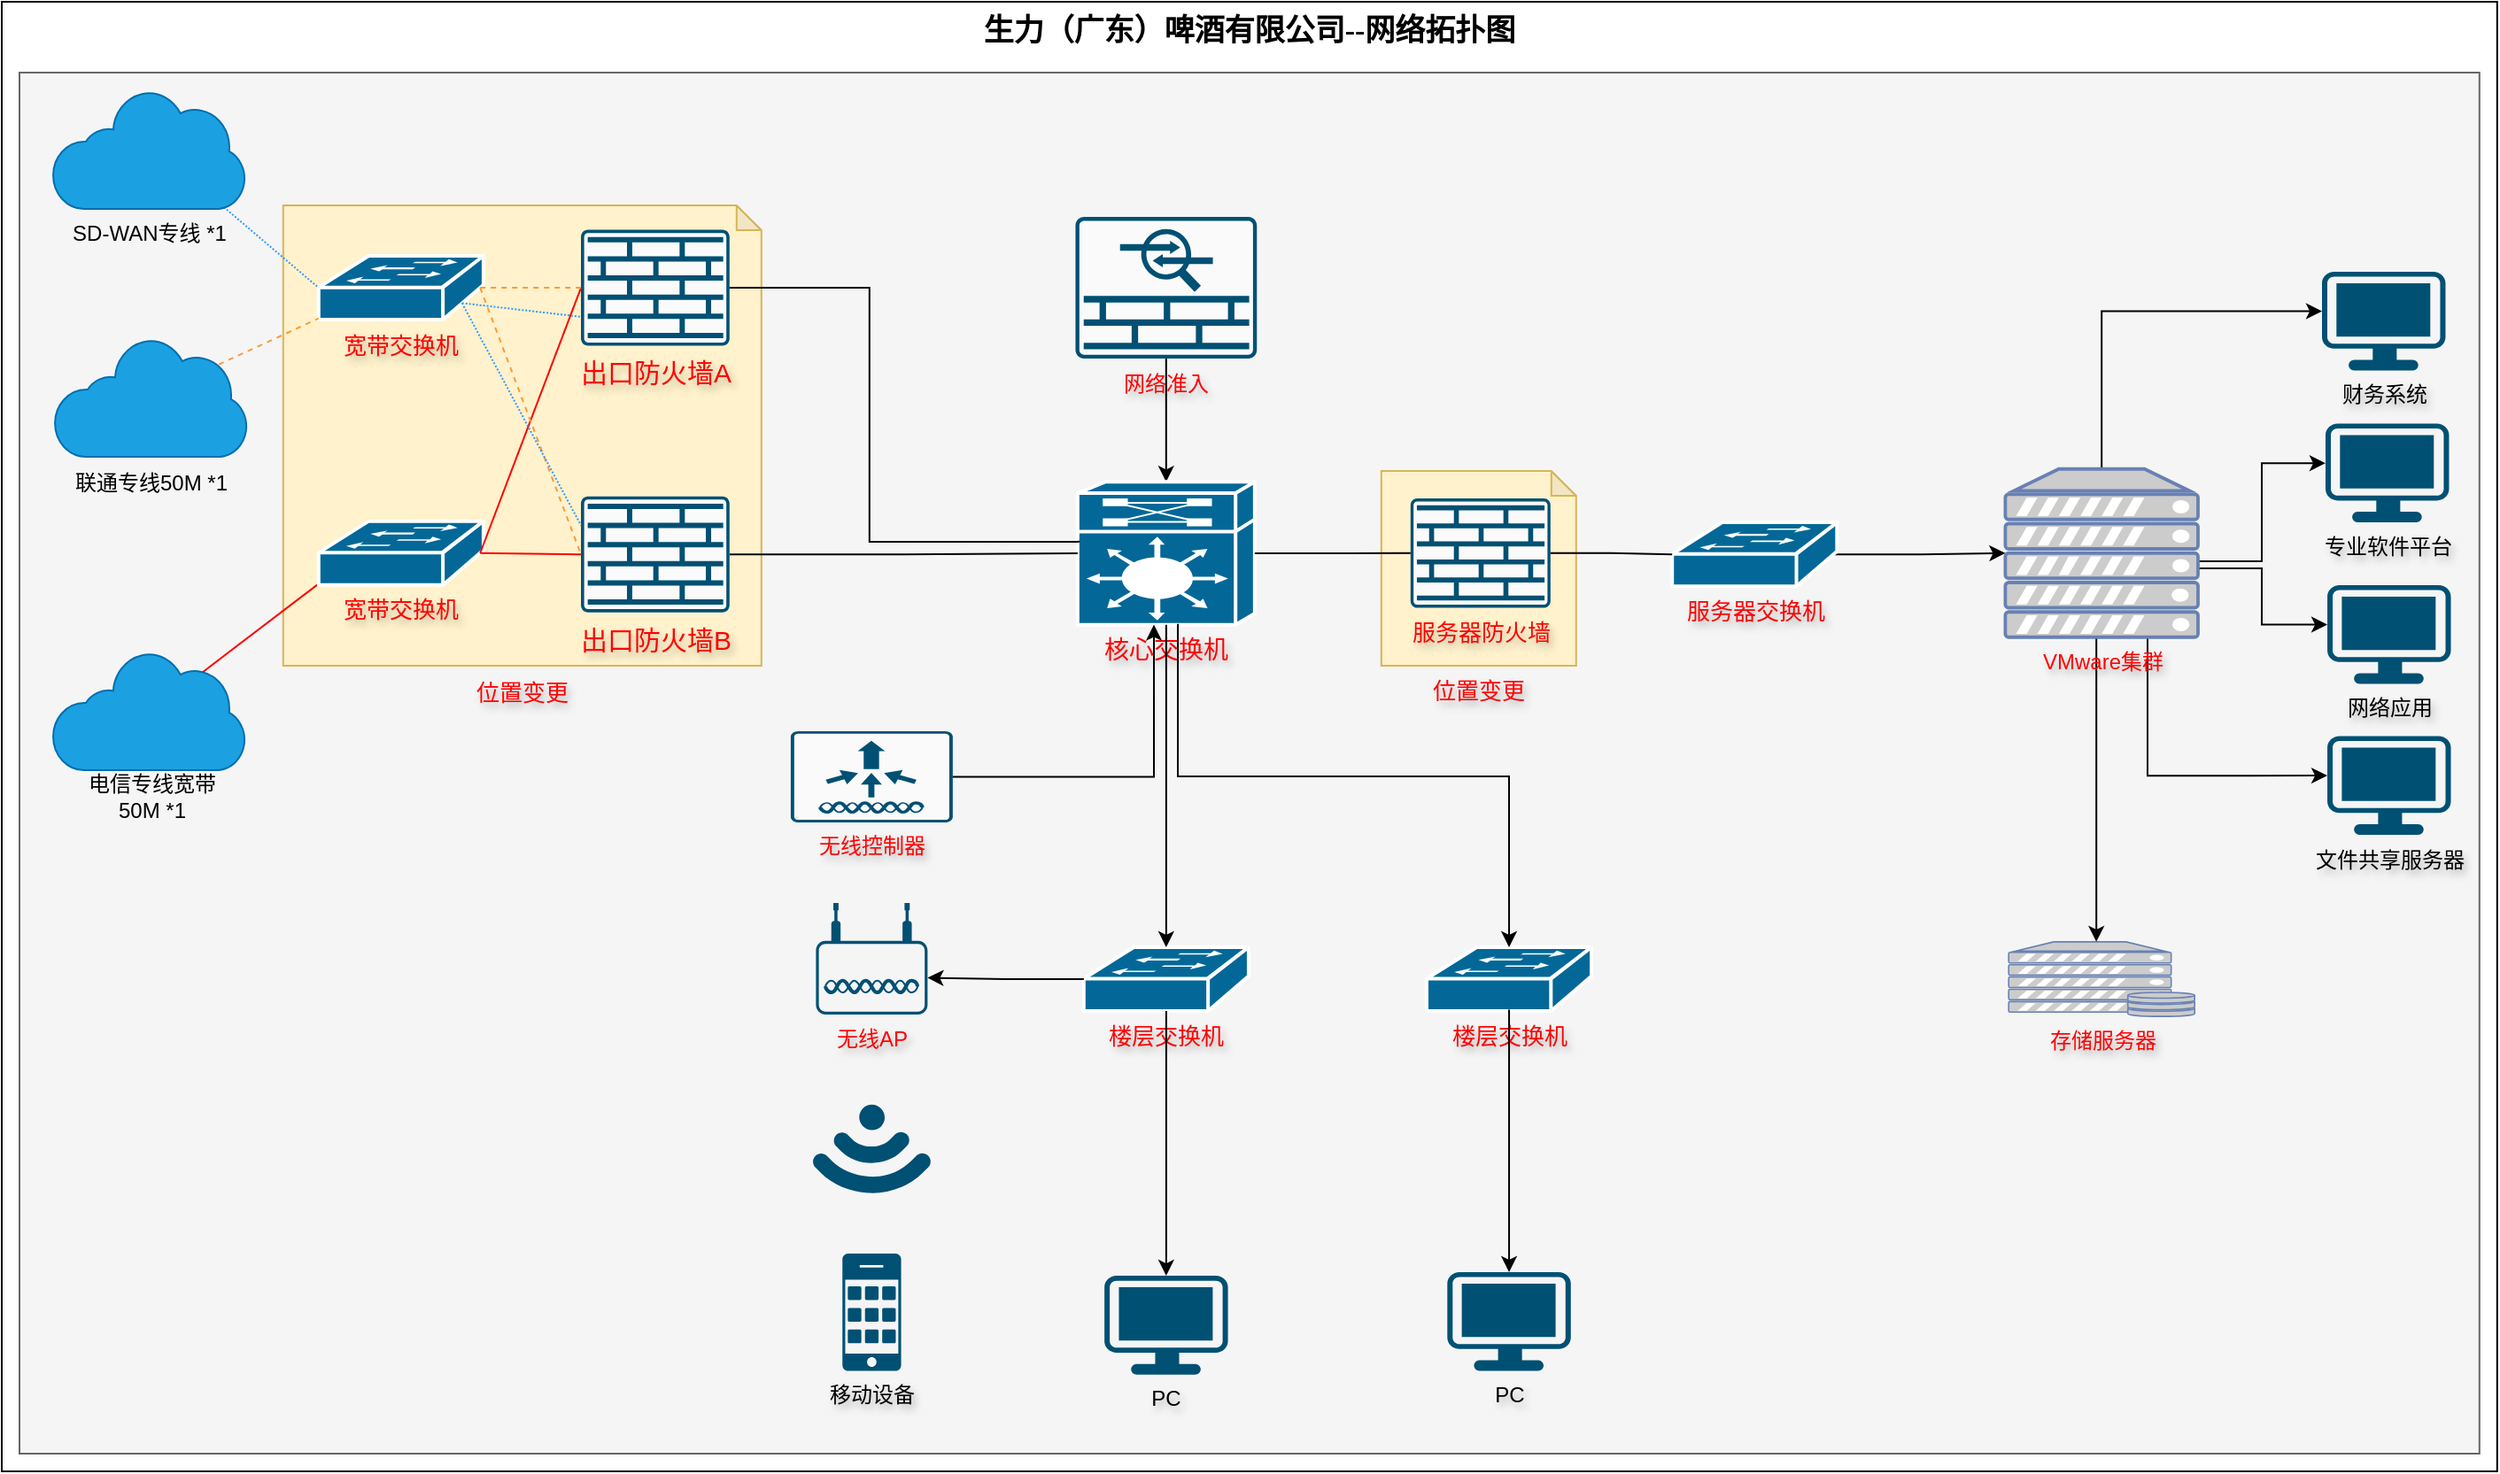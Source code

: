 <mxfile version="27.2.0">
  <diagram name="第 1 页" id="caSSPNuGtUMWCYe1wrcc">
    <mxGraphModel dx="3203" dy="1460" grid="1" gridSize="10" guides="1" tooltips="1" connect="1" arrows="1" fold="1" page="1" pageScale="1" pageWidth="827" pageHeight="1169" math="0" shadow="0">
      <root>
        <mxCell id="0" />
        <mxCell id="1" parent="0" />
        <mxCell id="lqIfvsUhiG68GUQfDP23-1" value="&lt;span style=&quot;font-size: 17px;&quot;&gt;生力（广东）啤酒有限公司&lt;/span&gt;&lt;span style=&quot;font-size: 17px;&quot;&gt;--网络拓扑图&lt;/span&gt;" style="whiteSpace=wrap;html=1;rounded=0;shadow=0;comic=0;strokeWidth=1;fontFamily=Verdana;fontSize=14;verticalAlign=top;fontStyle=1;strokeColor=#000000;" vertex="1" parent="1">
          <mxGeometry x="90" y="160" width="1408.9" height="830" as="geometry" />
        </mxCell>
        <mxCell id="lqIfvsUhiG68GUQfDP23-2" value="" style="whiteSpace=wrap;html=1;fillColor=#f5f5f5;strokeColor=#666666;fontColor=#333333;" vertex="1" parent="1">
          <mxGeometry x="100" y="200" width="1388.9" height="780" as="geometry" />
        </mxCell>
        <mxCell id="lqIfvsUhiG68GUQfDP23-3" value="联通专线50M *1" style="text;strokeColor=none;align=center;fillColor=none;html=1;verticalAlign=middle;whiteSpace=wrap;rounded=0;" vertex="1" parent="1">
          <mxGeometry x="126.77" y="417" width="95.49" height="30" as="geometry" />
        </mxCell>
        <mxCell id="lqIfvsUhiG68GUQfDP23-4" value="电信专线宽带50M *1" style="text;strokeColor=none;align=center;fillColor=none;html=1;verticalAlign=middle;whiteSpace=wrap;rounded=0;" vertex="1" parent="1">
          <mxGeometry x="134.51" y="594" width="80" height="30" as="geometry" />
        </mxCell>
        <mxCell id="lqIfvsUhiG68GUQfDP23-5" style="edgeStyle=orthogonalEdgeStyle;rounded=0;orthogonalLoop=1;jettySize=auto;html=1;" edge="1" parent="1" source="lqIfvsUhiG68GUQfDP23-6" target="lqIfvsUhiG68GUQfDP23-7">
          <mxGeometry relative="1" as="geometry" />
        </mxCell>
        <mxCell id="lqIfvsUhiG68GUQfDP23-6" value="网络准入" style="sketch=0;points=[[0.015,0.015,0],[0.985,0.015,0],[0.985,0.985,0],[0.015,0.985,0],[0.25,0,0],[0.5,0,0],[0.75,0,0],[1,0.25,0],[1,0.5,0],[1,0.75,0],[0.75,1,0],[0.5,1,0],[0.25,1,0],[0,0.75,0],[0,0.5,0],[0,0.25,0]];verticalLabelPosition=bottom;html=1;verticalAlign=top;aspect=fixed;align=center;pointerEvents=1;shape=mxgraph.cisco19.rect;prIcon=asa_5500;fillColor=#FAFAFA;strokeColor=#005073;fontColor=#FF0000;textShadow=1;" vertex="1" parent="1">
          <mxGeometry x="696.23" y="281.53" width="102.4" height="80" as="geometry" />
        </mxCell>
        <mxCell id="lqIfvsUhiG68GUQfDP23-7" value="核心交换机" style="shape=mxgraph.cisco.misc.route_switch_processor;html=1;dashed=0;fillColor=#036897;strokeColor=#ffffff;strokeWidth=2;verticalLabelPosition=bottom;verticalAlign=top;rounded=0;shadow=0;comic=0;fontFamily=Verdana;fontSize=14;fontColor=#FF0000;textShadow=1;" vertex="1" parent="1">
          <mxGeometry x="697.43" y="431.13" width="100" height="80.75" as="geometry" />
        </mxCell>
        <mxCell id="lqIfvsUhiG68GUQfDP23-8" value="楼层交换机" style="shape=mxgraph.cisco.switches.workgroup_switch;sketch=0;html=1;pointerEvents=1;dashed=0;fillColor=#036897;strokeColor=#ffffff;strokeWidth=2;verticalLabelPosition=bottom;verticalAlign=top;align=center;outlineConnect=0;fontSize=13;fontColor=#FF0000;textShadow=1;" vertex="1" parent="1">
          <mxGeometry x="700.9" y="693.97" width="93.07" height="36.06" as="geometry" />
        </mxCell>
        <mxCell id="lqIfvsUhiG68GUQfDP23-9" style="edgeStyle=orthogonalEdgeStyle;rounded=0;orthogonalLoop=1;jettySize=auto;html=1;entryX=0.5;entryY=0;entryDx=0;entryDy=0;entryPerimeter=0;" edge="1" parent="1" source="lqIfvsUhiG68GUQfDP23-7" target="lqIfvsUhiG68GUQfDP23-8">
          <mxGeometry relative="1" as="geometry" />
        </mxCell>
        <mxCell id="lqIfvsUhiG68GUQfDP23-10" value="无线AP" style="points=[[0.03,0.36,0],[0.18,0,0],[0.5,0.34,0],[0.82,0,0],[0.97,0.36,0],[1,0.67,0],[0.975,0.975,0],[0.5,1,0],[0.025,0.975,0],[0,0.67,0]];verticalLabelPosition=bottom;sketch=0;html=1;verticalAlign=top;aspect=fixed;align=center;pointerEvents=1;shape=mxgraph.cisco19.wireless_access_point;fillColor=#005073;strokeColor=none;labelBorderColor=none;textShadow=1;fontColor=#FF0000;" vertex="1" parent="1">
          <mxGeometry x="549.7" y="669" width="63" height="63" as="geometry" />
        </mxCell>
        <mxCell id="lqIfvsUhiG68GUQfDP23-11" style="edgeStyle=orthogonalEdgeStyle;rounded=0;orthogonalLoop=1;jettySize=auto;html=1;entryX=1;entryY=0.67;entryDx=0;entryDy=0;entryPerimeter=0;" edge="1" parent="1" source="lqIfvsUhiG68GUQfDP23-8" target="lqIfvsUhiG68GUQfDP23-10">
          <mxGeometry relative="1" as="geometry" />
        </mxCell>
        <mxCell id="lqIfvsUhiG68GUQfDP23-12" value="PC" style="points=[[0.03,0.03,0],[0.5,0,0],[0.97,0.03,0],[1,0.4,0],[0.97,0.745,0],[0.5,1,0],[0.03,0.745,0],[0,0.4,0]];verticalLabelPosition=bottom;sketch=0;html=1;verticalAlign=top;aspect=fixed;align=center;pointerEvents=1;shape=mxgraph.cisco19.workstation;fillColor=#005073;strokeColor=none;textShadow=1;" vertex="1" parent="1">
          <mxGeometry x="712.57" y="879.54" width="69.73" height="55.79" as="geometry" />
        </mxCell>
        <mxCell id="lqIfvsUhiG68GUQfDP23-13" style="edgeStyle=orthogonalEdgeStyle;rounded=0;orthogonalLoop=1;jettySize=auto;html=1;entryX=0.5;entryY=0;entryDx=0;entryDy=0;entryPerimeter=0;" edge="1" parent="1" source="lqIfvsUhiG68GUQfDP23-8" target="lqIfvsUhiG68GUQfDP23-12">
          <mxGeometry relative="1" as="geometry" />
        </mxCell>
        <mxCell id="lqIfvsUhiG68GUQfDP23-14" value="" style="points=[[0.005,0.09,0],[0.08,0,0],[0.76,0.25,0],[1,0.92,0],[0.91,0.995,0],[0.57,0.995,0],[0.045,0.955,0],[0.005,0.43,0]];verticalLabelPosition=bottom;sketch=0;html=1;verticalAlign=top;aspect=fixed;align=center;pointerEvents=1;shape=mxgraph.cisco19.3g_4g_indicator;fillColor=#005073;strokeColor=none;rotation=-225;" vertex="1" parent="1">
          <mxGeometry x="556.2" y="789.89" width="50" height="50" as="geometry" />
        </mxCell>
        <mxCell id="lqIfvsUhiG68GUQfDP23-15" value="移动设备" style="sketch=0;points=[[0.015,0.015,0],[0.985,0.015,0],[0.985,0.985,0],[0.015,0.985,0],[0.25,0,0],[0.5,0,0],[0.75,0,0],[1,0.25,0],[1,0.5,0],[1,0.75,0],[0.75,1,0],[0.5,1,0],[0.25,1,0],[0,0.75,0],[0,0.5,0],[0,0.25,0]];verticalLabelPosition=bottom;html=1;verticalAlign=top;aspect=fixed;align=center;pointerEvents=1;shape=mxgraph.cisco19.cell_phone;fillColor=#005073;strokeColor=none;fontColor=default;textShadow=1;" vertex="1" parent="1">
          <mxGeometry x="564.64" y="867" width="33.13" height="66.26" as="geometry" />
        </mxCell>
        <mxCell id="lqIfvsUhiG68GUQfDP23-16" value="楼层交换机" style="shape=mxgraph.cisco.switches.workgroup_switch;sketch=0;html=1;pointerEvents=1;dashed=0;fillColor=#036897;strokeColor=#ffffff;strokeWidth=2;verticalLabelPosition=bottom;verticalAlign=top;align=center;outlineConnect=0;fontSize=13;fontColor=#FF0000;textShadow=1;" vertex="1" parent="1">
          <mxGeometry x="894.49" y="693.97" width="93.07" height="36.06" as="geometry" />
        </mxCell>
        <mxCell id="lqIfvsUhiG68GUQfDP23-17" value="无线控制器" style="sketch=0;points=[[0.015,0.015,0],[0.985,0.015,0],[0.985,0.985,0],[0.015,0.985,0],[0.25,0,0],[0.5,0,0],[0.75,0,0],[1,0.25,0],[1,0.5,0],[1,0.75,0],[0.75,1,0],[0.5,1,0],[0.25,1,0],[0,0.75,0],[0,0.5,0],[0,0.25,0]];verticalLabelPosition=bottom;html=1;verticalAlign=top;align=center;pointerEvents=1;shape=mxgraph.cisco19.rect;prIcon=wireless_lan_controller;fillColor=#FAFAFA;strokeColor=#005073;textShadow=1;fontColor=#FF0000;" vertex="1" parent="1">
          <mxGeometry x="535.46" y="572" width="91.47" height="51.47" as="geometry" />
        </mxCell>
        <mxCell id="lqIfvsUhiG68GUQfDP23-18" style="edgeStyle=orthogonalEdgeStyle;rounded=0;orthogonalLoop=1;jettySize=auto;html=1;entryX=0.431;entryY=0.999;entryDx=0;entryDy=0;entryPerimeter=0;" edge="1" parent="1" source="lqIfvsUhiG68GUQfDP23-17" target="lqIfvsUhiG68GUQfDP23-7">
          <mxGeometry relative="1" as="geometry" />
        </mxCell>
        <mxCell id="lqIfvsUhiG68GUQfDP23-19" value="PC" style="points=[[0.03,0.03,0],[0.5,0,0],[0.97,0.03,0],[1,0.4,0],[0.97,0.745,0],[0.5,1,0],[0.03,0.745,0],[0,0.4,0]];verticalLabelPosition=bottom;sketch=0;html=1;verticalAlign=top;aspect=fixed;align=center;pointerEvents=1;shape=mxgraph.cisco19.workstation;fillColor=#005073;strokeColor=none;textShadow=1;" vertex="1" parent="1">
          <mxGeometry x="906.16" y="877.47" width="69.73" height="55.79" as="geometry" />
        </mxCell>
        <mxCell id="lqIfvsUhiG68GUQfDP23-20" style="edgeStyle=orthogonalEdgeStyle;rounded=0;orthogonalLoop=1;jettySize=auto;html=1;exitX=0.5;exitY=0.98;exitDx=0;exitDy=0;exitPerimeter=0;entryX=0.5;entryY=0;entryDx=0;entryDy=0;entryPerimeter=0;" edge="1" parent="1" source="lqIfvsUhiG68GUQfDP23-16" target="lqIfvsUhiG68GUQfDP23-19">
          <mxGeometry relative="1" as="geometry" />
        </mxCell>
        <mxCell id="lqIfvsUhiG68GUQfDP23-21" style="edgeStyle=orthogonalEdgeStyle;rounded=0;orthogonalLoop=1;jettySize=auto;html=1;exitX=0.98;exitY=0.5;exitDx=0;exitDy=0;exitPerimeter=0;entryX=0;entryY=0.5;entryDx=0;entryDy=0;entryPerimeter=0;" edge="1" parent="1" source="lqIfvsUhiG68GUQfDP23-34" target="lqIfvsUhiG68GUQfDP23-33">
          <mxGeometry relative="1" as="geometry" />
        </mxCell>
        <mxCell id="lqIfvsUhiG68GUQfDP23-22" value="财务系统" style="points=[[0.03,0.03,0],[0.5,0,0],[0.97,0.03,0],[1,0.4,0],[0.97,0.745,0],[0.5,1,0],[0.03,0.745,0],[0,0.4,0]];verticalLabelPosition=bottom;sketch=0;html=1;verticalAlign=top;aspect=fixed;align=center;pointerEvents=1;shape=mxgraph.cisco19.workstation;fillColor=#005073;strokeColor=none;textShadow=1;" vertex="1" parent="1">
          <mxGeometry x="1400.0" y="312.48" width="69.73" height="55.79" as="geometry" />
        </mxCell>
        <mxCell id="lqIfvsUhiG68GUQfDP23-23" value="专业软件平台" style="points=[[0.03,0.03,0],[0.5,0,0],[0.97,0.03,0],[1,0.4,0],[0.97,0.745,0],[0.5,1,0],[0.03,0.745,0],[0,0.4,0]];verticalLabelPosition=bottom;sketch=0;html=1;verticalAlign=top;aspect=fixed;align=center;pointerEvents=1;shape=mxgraph.cisco19.workstation;fillColor=#005073;strokeColor=none;textShadow=1;" vertex="1" parent="1">
          <mxGeometry x="1402.0" y="398.27" width="69.73" height="55.79" as="geometry" />
        </mxCell>
        <mxCell id="lqIfvsUhiG68GUQfDP23-24" value="网络应用" style="points=[[0.03,0.03,0],[0.5,0,0],[0.97,0.03,0],[1,0.4,0],[0.97,0.745,0],[0.5,1,0],[0.03,0.745,0],[0,0.4,0]];verticalLabelPosition=bottom;sketch=0;html=1;verticalAlign=top;aspect=fixed;align=center;pointerEvents=1;shape=mxgraph.cisco19.workstation;fillColor=#005073;strokeColor=none;textShadow=1;" vertex="1" parent="1">
          <mxGeometry x="1403.03" y="489.48" width="69.73" height="55.79" as="geometry" />
        </mxCell>
        <mxCell id="lqIfvsUhiG68GUQfDP23-25" value="文件共享服务器" style="points=[[0.03,0.03,0],[0.5,0,0],[0.97,0.03,0],[1,0.4,0],[0.97,0.745,0],[0.5,1,0],[0.03,0.745,0],[0,0.4,0]];verticalLabelPosition=bottom;sketch=0;html=1;verticalAlign=top;aspect=fixed;align=center;pointerEvents=1;shape=mxgraph.cisco19.workstation;fillColor=#005073;strokeColor=none;textShadow=1;" vertex="1" parent="1">
          <mxGeometry x="1403.03" y="574.74" width="69.73" height="55.79" as="geometry" />
        </mxCell>
        <mxCell id="lqIfvsUhiG68GUQfDP23-26" value="存储服务器" style="fontColor=#FF0000;verticalAlign=top;verticalLabelPosition=bottom;labelPosition=center;align=center;html=1;outlineConnect=0;fillColor=#CCCCCC;strokeColor=#6881B3;gradientColor=none;gradientDirection=north;strokeWidth=2;shape=mxgraph.networks.server_storage;textShadow=1;" vertex="1" parent="1">
          <mxGeometry x="1223.1" y="690.93" width="105" height="42.14" as="geometry" />
        </mxCell>
        <mxCell id="lqIfvsUhiG68GUQfDP23-27" style="edgeStyle=orthogonalEdgeStyle;rounded=0;orthogonalLoop=1;jettySize=auto;html=1;exitX=0.5;exitY=1;exitDx=0;exitDy=0;exitPerimeter=0;entryX=0.5;entryY=0;entryDx=0;entryDy=0;entryPerimeter=0;" edge="1" parent="1">
          <mxGeometry relative="1" as="geometry">
            <mxPoint x="1272.6" y="518.87" as="sourcePoint" />
            <mxPoint x="1272.6" y="690.93" as="targetPoint" />
          </mxGeometry>
        </mxCell>
        <mxCell id="lqIfvsUhiG68GUQfDP23-28" style="edgeStyle=orthogonalEdgeStyle;rounded=0;orthogonalLoop=1;jettySize=auto;html=1;entryX=0;entryY=0.4;entryDx=0;entryDy=0;entryPerimeter=0;" edge="1" parent="1" source="lqIfvsUhiG68GUQfDP23-33" target="lqIfvsUhiG68GUQfDP23-22">
          <mxGeometry relative="1" as="geometry">
            <Array as="points">
              <mxPoint x="1276" y="335" />
            </Array>
          </mxGeometry>
        </mxCell>
        <mxCell id="lqIfvsUhiG68GUQfDP23-29" style="edgeStyle=orthogonalEdgeStyle;rounded=0;orthogonalLoop=1;jettySize=auto;html=1;entryX=0;entryY=0.4;entryDx=0;entryDy=0;entryPerimeter=0;" edge="1" parent="1" source="lqIfvsUhiG68GUQfDP23-33" target="lqIfvsUhiG68GUQfDP23-23">
          <mxGeometry relative="1" as="geometry">
            <Array as="points">
              <mxPoint x="1366" y="476" />
              <mxPoint x="1366" y="421.0" />
            </Array>
          </mxGeometry>
        </mxCell>
        <mxCell id="lqIfvsUhiG68GUQfDP23-30" style="edgeStyle=orthogonalEdgeStyle;rounded=0;orthogonalLoop=1;jettySize=auto;html=1;entryX=0;entryY=0.4;entryDx=0;entryDy=0;entryPerimeter=0;" edge="1" parent="1" source="lqIfvsUhiG68GUQfDP23-33" target="lqIfvsUhiG68GUQfDP23-24">
          <mxGeometry relative="1" as="geometry">
            <Array as="points">
              <mxPoint x="1366" y="480" />
              <mxPoint x="1366" y="512" />
            </Array>
          </mxGeometry>
        </mxCell>
        <mxCell id="lqIfvsUhiG68GUQfDP23-31" value="" style="shape=note;whiteSpace=wrap;html=1;backgroundOutline=1;darkOpacity=0.05;size=14;fillColor=#fff2cc;strokeColor=#d6b656;" vertex="1" parent="1">
          <mxGeometry x="868.9" y="425" width="110" height="110" as="geometry" />
        </mxCell>
        <mxCell id="lqIfvsUhiG68GUQfDP23-32" style="edgeStyle=orthogonalEdgeStyle;rounded=0;orthogonalLoop=1;jettySize=auto;html=1;entryX=0;entryY=0.4;entryDx=0;entryDy=0;entryPerimeter=0;" edge="1" parent="1" source="lqIfvsUhiG68GUQfDP23-33" target="lqIfvsUhiG68GUQfDP23-25">
          <mxGeometry relative="1" as="geometry">
            <mxPoint x="1276" y="519" as="sourcePoint" />
            <mxPoint x="1403" y="597" as="targetPoint" />
            <Array as="points">
              <mxPoint x="1301.5" y="597" />
            </Array>
          </mxGeometry>
        </mxCell>
        <mxCell id="lqIfvsUhiG68GUQfDP23-33" value="VMware集群" style="fontColor=#FF0000;verticalAlign=top;verticalLabelPosition=bottom;labelPosition=center;align=center;html=1;outlineConnect=0;fillColor=#CCCCCC;strokeColor=#6881B3;gradientColor=none;gradientDirection=north;strokeWidth=2;shape=mxgraph.networks.server;textShadow=1;" vertex="1" parent="1">
          <mxGeometry x="1221.2" y="423.87" width="108.8" height="95" as="geometry" />
        </mxCell>
        <mxCell id="lqIfvsUhiG68GUQfDP23-34" value="服务器交换机" style="shape=mxgraph.cisco.switches.workgroup_switch;sketch=0;html=1;pointerEvents=1;dashed=0;fillColor=#036897;strokeColor=#ffffff;strokeWidth=2;verticalLabelPosition=bottom;verticalAlign=top;align=center;outlineConnect=0;fontSize=13;fontColor=#FF0000;textShadow=1;" vertex="1" parent="1">
          <mxGeometry x="1033.1" y="454.06" width="93.07" height="36.06" as="geometry" />
        </mxCell>
        <mxCell id="lqIfvsUhiG68GUQfDP23-35" value="" style="shape=note;whiteSpace=wrap;html=1;backgroundOutline=1;darkOpacity=0.05;size=14;fillColor=#fff2cc;strokeColor=#d6b656;" vertex="1" parent="1">
          <mxGeometry x="248.9" y="275" width="270" height="260" as="geometry" />
        </mxCell>
        <mxCell id="lqIfvsUhiG68GUQfDP23-36" style="edgeStyle=orthogonalEdgeStyle;rounded=0;orthogonalLoop=1;jettySize=auto;html=1;entryX=0.5;entryY=0;entryDx=0;entryDy=0;entryPerimeter=0;exitX=0.566;exitY=0.994;exitDx=0;exitDy=0;exitPerimeter=0;" edge="1" parent="1" source="lqIfvsUhiG68GUQfDP23-7" target="lqIfvsUhiG68GUQfDP23-16">
          <mxGeometry relative="1" as="geometry">
            <mxPoint x="758.9" y="511.53" as="sourcePoint" />
            <Array as="points">
              <mxPoint x="753.9" y="597.53" />
              <mxPoint x="940.9" y="597.53" />
            </Array>
          </mxGeometry>
        </mxCell>
        <mxCell id="lqIfvsUhiG68GUQfDP23-37" style="edgeStyle=orthogonalEdgeStyle;rounded=0;orthogonalLoop=1;jettySize=auto;html=1;exitX=1;exitY=0.5;exitDx=0;exitDy=0;exitPerimeter=0;entryX=0;entryY=0.5;entryDx=0;entryDy=0;entryPerimeter=0;endArrow=none;endFill=0;" edge="1" parent="1" source="lqIfvsUhiG68GUQfDP23-44" target="lqIfvsUhiG68GUQfDP23-7">
          <mxGeometry relative="1" as="geometry">
            <mxPoint x="504.08" y="470.995" as="sourcePoint" />
          </mxGeometry>
        </mxCell>
        <mxCell id="lqIfvsUhiG68GUQfDP23-38" value="服务器防火墙" style="sketch=0;points=[[0.015,0.015,0],[0.985,0.015,0],[0.985,0.985,0],[0.015,0.985,0],[0.25,0,0],[0.5,0,0],[0.75,0,0],[1,0.25,0],[1,0.5,0],[1,0.75,0],[0.75,1,0],[0.5,1,0],[0.25,1,0],[0,0.75,0],[0,0.5,0],[0,0.25,0]];verticalLabelPosition=bottom;html=1;verticalAlign=top;aspect=fixed;align=center;pointerEvents=1;shape=mxgraph.cisco19.rect;prIcon=firewall;fillColor=#FAFAFA;strokeColor=#005073;fontSize=13;fontColor=#FF0000;labelBackgroundColor=none;labelBorderColor=none;textShadow=1;" vertex="1" parent="1">
          <mxGeometry x="885.4" y="440.52" width="79" height="61.71" as="geometry" />
        </mxCell>
        <mxCell id="lqIfvsUhiG68GUQfDP23-39" style="edgeStyle=orthogonalEdgeStyle;rounded=0;orthogonalLoop=1;jettySize=auto;html=1;exitX=1;exitY=0.5;exitDx=0;exitDy=0;exitPerimeter=0;entryX=0;entryY=0.5;entryDx=0;entryDy=0;entryPerimeter=0;endArrow=none;endFill=0;" edge="1" parent="1" source="lqIfvsUhiG68GUQfDP23-7" target="lqIfvsUhiG68GUQfDP23-38">
          <mxGeometry relative="1" as="geometry" />
        </mxCell>
        <mxCell id="lqIfvsUhiG68GUQfDP23-40" style="edgeStyle=orthogonalEdgeStyle;rounded=0;orthogonalLoop=1;jettySize=auto;html=1;exitX=1;exitY=0.5;exitDx=0;exitDy=0;exitPerimeter=0;entryX=0;entryY=0.5;entryDx=0;entryDy=0;entryPerimeter=0;endArrow=none;endFill=0;" edge="1" parent="1" source="lqIfvsUhiG68GUQfDP23-38" target="lqIfvsUhiG68GUQfDP23-34">
          <mxGeometry relative="1" as="geometry" />
        </mxCell>
        <mxCell id="lqIfvsUhiG68GUQfDP23-41" value="出口防火墙A" style="sketch=0;points=[[0.015,0.015,0],[0.985,0.015,0],[0.985,0.985,0],[0.015,0.985,0],[0.25,0,0],[0.5,0,0],[0.75,0,0],[1,0.25,0],[1,0.5,0],[1,0.75,0],[0.75,1,0],[0.5,1,0],[0.25,1,0],[0,0.75,0],[0,0.5,0],[0,0.25,0]];verticalLabelPosition=bottom;html=1;verticalAlign=top;aspect=fixed;align=center;pointerEvents=1;shape=mxgraph.cisco19.rect;prIcon=firewall;fillColor=#FAFAFA;strokeColor=#005073;fontSize=15;fontColor=#FF0000;labelBackgroundColor=none;labelBorderColor=none;textShadow=1;" vertex="1" parent="1">
          <mxGeometry x="417.02" y="288.77" width="83.87" height="65.52" as="geometry" />
        </mxCell>
        <mxCell id="lqIfvsUhiG68GUQfDP23-42" style="edgeStyle=orthogonalEdgeStyle;rounded=0;orthogonalLoop=1;jettySize=auto;html=1;exitX=1;exitY=0.5;exitDx=0;exitDy=0;exitPerimeter=0;entryX=0.011;entryY=0.418;entryDx=0;entryDy=0;entryPerimeter=0;endArrow=none;endFill=0;" edge="1" parent="1" source="lqIfvsUhiG68GUQfDP23-41" target="lqIfvsUhiG68GUQfDP23-7">
          <mxGeometry relative="1" as="geometry">
            <Array as="points">
              <mxPoint x="579.9" y="321" />
              <mxPoint x="579.9" y="465" />
              <mxPoint x="696.9" y="465" />
            </Array>
          </mxGeometry>
        </mxCell>
        <mxCell id="lqIfvsUhiG68GUQfDP23-43" value="宽带交换机" style="shape=mxgraph.cisco.switches.workgroup_switch;sketch=0;html=1;pointerEvents=1;dashed=0;fillColor=#036897;strokeColor=#ffffff;strokeWidth=2;verticalLabelPosition=bottom;verticalAlign=top;align=center;outlineConnect=0;fontSize=13;fontColor=#FF0000;textShadow=1;" vertex="1" parent="1">
          <mxGeometry x="268.9" y="303.5" width="93.07" height="36.06" as="geometry" />
        </mxCell>
        <mxCell id="lqIfvsUhiG68GUQfDP23-44" value="出口防火墙B" style="sketch=0;points=[[0.015,0.015,0],[0.985,0.015,0],[0.985,0.985,0],[0.015,0.985,0],[0.25,0,0],[0.5,0,0],[0.75,0,0],[1,0.25,0],[1,0.5,0],[1,0.75,0],[0.75,1,0],[0.5,1,0],[0.25,1,0],[0,0.75,0],[0,0.5,0],[0,0.25,0]];verticalLabelPosition=bottom;html=1;verticalAlign=top;aspect=fixed;align=center;pointerEvents=1;shape=mxgraph.cisco19.rect;prIcon=firewall;fillColor=#FAFAFA;strokeColor=#005073;fontSize=15;fontColor=#FF0000;labelBackgroundColor=none;labelBorderColor=none;textShadow=1;" vertex="1" parent="1">
          <mxGeometry x="417.02" y="439.33" width="83.87" height="65.52" as="geometry" />
        </mxCell>
        <mxCell id="lqIfvsUhiG68GUQfDP23-45" value="" style="endArrow=none;html=1;rounded=0;entryX=0;entryY=0.98;entryDx=0;entryDy=0;entryPerimeter=0;exitX=0.458;exitY=0.567;exitDx=0;exitDy=0;exitPerimeter=0;strokeColor=#FF0000;" edge="1" parent="1" source="lqIfvsUhiG68GUQfDP23-46" target="lqIfvsUhiG68GUQfDP23-47">
          <mxGeometry width="50" height="50" relative="1" as="geometry">
            <mxPoint x="568.9" y="485" as="sourcePoint" />
            <mxPoint x="618.9" y="435" as="targetPoint" />
          </mxGeometry>
        </mxCell>
        <mxCell id="lqIfvsUhiG68GUQfDP23-46" value="" style="sketch=0;pointerEvents=1;shadow=0;dashed=0;html=1;strokeColor=#006EAF;fillColor=#1ba1e2;labelPosition=center;verticalLabelPosition=bottom;outlineConnect=0;verticalAlign=top;align=center;shape=mxgraph.office.clouds.private_cloud;fontColor=#ffffff;" vertex="1" parent="1">
          <mxGeometry x="118.97" y="527" width="109.03" height="67" as="geometry" />
        </mxCell>
        <mxCell id="lqIfvsUhiG68GUQfDP23-47" value="宽带交换机" style="shape=mxgraph.cisco.switches.workgroup_switch;sketch=0;html=1;pointerEvents=1;dashed=0;fillColor=#036897;strokeColor=#ffffff;strokeWidth=2;verticalLabelPosition=bottom;verticalAlign=top;align=center;outlineConnect=0;fontSize=13;fontColor=#FF0000;textShadow=1;" vertex="1" parent="1">
          <mxGeometry x="268.9" y="453.34" width="93.07" height="36.06" as="geometry" />
        </mxCell>
        <mxCell id="lqIfvsUhiG68GUQfDP23-48" value="" style="endArrow=none;html=1;rounded=0;entryX=0;entryY=0.5;entryDx=0;entryDy=0;entryPerimeter=0;exitX=0.98;exitY=0.5;exitDx=0;exitDy=0;exitPerimeter=0;strokeColor=#FF0000;" edge="1" parent="1" source="lqIfvsUhiG68GUQfDP23-47" target="lqIfvsUhiG68GUQfDP23-41">
          <mxGeometry width="50" height="50" relative="1" as="geometry">
            <mxPoint x="178.9" y="575" as="sourcePoint" />
            <mxPoint x="278.9" y="499" as="targetPoint" />
          </mxGeometry>
        </mxCell>
        <mxCell id="lqIfvsUhiG68GUQfDP23-49" value="" style="endArrow=none;html=1;rounded=0;entryX=0;entryY=0.5;entryDx=0;entryDy=0;entryPerimeter=0;exitX=0.98;exitY=0.5;exitDx=0;exitDy=0;exitPerimeter=0;strokeColor=#FF0000;" edge="1" parent="1" source="lqIfvsUhiG68GUQfDP23-47" target="lqIfvsUhiG68GUQfDP23-44">
          <mxGeometry width="50" height="50" relative="1" as="geometry">
            <mxPoint x="371.9" y="463" as="sourcePoint" />
            <mxPoint x="427.9" y="363" as="targetPoint" />
          </mxGeometry>
        </mxCell>
        <mxCell id="lqIfvsUhiG68GUQfDP23-50" value="" style="endArrow=none;html=1;rounded=0;entryX=0;entryY=0.98;entryDx=0;entryDy=0;entryPerimeter=0;exitX=0.449;exitY=0.522;exitDx=0;exitDy=0;exitPerimeter=0;strokeColor=#FF9933;dashed=1;" edge="1" parent="1" source="lqIfvsUhiG68GUQfDP23-51" target="lqIfvsUhiG68GUQfDP23-43">
          <mxGeometry width="50" height="50" relative="1" as="geometry">
            <mxPoint x="178.9" y="575" as="sourcePoint" />
            <mxPoint x="278.9" y="499" as="targetPoint" />
          </mxGeometry>
        </mxCell>
        <mxCell id="lqIfvsUhiG68GUQfDP23-51" value="" style="sketch=0;pointerEvents=1;shadow=0;dashed=0;html=1;strokeColor=#006EAF;fillColor=#1ba1e2;labelPosition=center;verticalLabelPosition=bottom;outlineConnect=0;verticalAlign=top;align=center;shape=mxgraph.office.clouds.private_cloud;fontColor=#ffffff;" vertex="1" parent="1">
          <mxGeometry x="120" y="350" width="109.03" height="67" as="geometry" />
        </mxCell>
        <mxCell id="lqIfvsUhiG68GUQfDP23-52" value="" style="endArrow=none;html=1;rounded=0;entryX=0;entryY=0.5;entryDx=0;entryDy=0;entryPerimeter=0;exitX=0.55;exitY=0.522;exitDx=0;exitDy=0;exitPerimeter=0;dashed=1;dashPattern=1 1;strokeColor=#3399FF;" edge="1" parent="1" source="lqIfvsUhiG68GUQfDP23-53" target="lqIfvsUhiG68GUQfDP23-43">
          <mxGeometry width="50" height="50" relative="1" as="geometry">
            <mxPoint x="178.9" y="395" as="sourcePoint" />
            <mxPoint x="278.9" y="349" as="targetPoint" />
          </mxGeometry>
        </mxCell>
        <mxCell id="lqIfvsUhiG68GUQfDP23-53" value="&lt;font color=&quot;#000000&quot;&gt;SD-WAN专线 *1&lt;/font&gt;" style="sketch=0;pointerEvents=1;shadow=0;dashed=0;html=1;strokeColor=#006EAF;fillColor=#1ba1e2;labelPosition=center;verticalLabelPosition=bottom;outlineConnect=0;verticalAlign=top;align=center;shape=mxgraph.office.clouds.private_cloud;fontColor=#ffffff;" vertex="1" parent="1">
          <mxGeometry x="118.97" y="210" width="109.03" height="67" as="geometry" />
        </mxCell>
        <mxCell id="lqIfvsUhiG68GUQfDP23-54" value="" style="endArrow=none;html=1;rounded=0;entryX=0;entryY=0.5;entryDx=0;entryDy=0;entryPerimeter=0;exitX=0.98;exitY=0.5;exitDx=0;exitDy=0;exitPerimeter=0;strokeColor=#FF9933;dashed=1;" edge="1" parent="1" source="lqIfvsUhiG68GUQfDP23-43" target="lqIfvsUhiG68GUQfDP23-41">
          <mxGeometry width="50" height="50" relative="1" as="geometry">
            <mxPoint x="188.9" y="255" as="sourcePoint" />
            <mxPoint x="278.9" y="332" as="targetPoint" />
          </mxGeometry>
        </mxCell>
        <mxCell id="lqIfvsUhiG68GUQfDP23-55" value="" style="endArrow=none;html=1;rounded=0;entryX=0;entryY=0.5;entryDx=0;entryDy=0;entryPerimeter=0;exitX=0.98;exitY=0.5;exitDx=0;exitDy=0;exitPerimeter=0;strokeColor=#FF9933;dashed=1;" edge="1" parent="1" source="lqIfvsUhiG68GUQfDP23-43" target="lqIfvsUhiG68GUQfDP23-44">
          <mxGeometry width="50" height="50" relative="1" as="geometry">
            <mxPoint x="369.9" y="332" as="sourcePoint" />
            <mxPoint x="426.9" y="332" as="targetPoint" />
          </mxGeometry>
        </mxCell>
        <mxCell id="lqIfvsUhiG68GUQfDP23-56" value="" style="endArrow=none;html=1;rounded=0;entryX=0;entryY=0.25;entryDx=0;entryDy=0;entryPerimeter=0;exitX=0.87;exitY=0.74;exitDx=0;exitDy=0;exitPerimeter=0;dashed=1;dashPattern=1 1;strokeColor=#3399FF;" edge="1" parent="1" source="lqIfvsUhiG68GUQfDP23-43" target="lqIfvsUhiG68GUQfDP23-44">
          <mxGeometry width="50" height="50" relative="1" as="geometry">
            <mxPoint x="188.9" y="255" as="sourcePoint" />
            <mxPoint x="278.9" y="332" as="targetPoint" />
          </mxGeometry>
        </mxCell>
        <mxCell id="lqIfvsUhiG68GUQfDP23-57" value="" style="endArrow=none;html=1;rounded=0;entryX=0;entryY=0.75;entryDx=0;entryDy=0;entryPerimeter=0;exitX=0.87;exitY=0.74;exitDx=0;exitDy=0;exitPerimeter=0;dashed=1;dashPattern=1 1;strokeColor=#3399FF;" edge="1" parent="1" source="lqIfvsUhiG68GUQfDP23-43" target="lqIfvsUhiG68GUQfDP23-41">
          <mxGeometry width="50" height="50" relative="1" as="geometry">
            <mxPoint x="359.9" y="340" as="sourcePoint" />
            <mxPoint x="426.9" y="466" as="targetPoint" />
          </mxGeometry>
        </mxCell>
        <mxCell id="lqIfvsUhiG68GUQfDP23-58" value="&lt;font color=&quot;#ff0000&quot; style=&quot;font-size: 13px;&quot;&gt;位置变更&lt;/font&gt;" style="text;strokeColor=none;align=center;fillColor=none;html=1;verticalAlign=middle;whiteSpace=wrap;rounded=0;shadow=0;glass=0;textShadow=1;fontSize=13;" vertex="1" parent="1">
          <mxGeometry x="343.9" y="535" width="80" height="30" as="geometry" />
        </mxCell>
        <mxCell id="lqIfvsUhiG68GUQfDP23-59" value="&lt;font color=&quot;#ff0000&quot; style=&quot;font-size: 13px;&quot;&gt;位置变更&lt;/font&gt;" style="text;strokeColor=none;align=center;fillColor=none;html=1;verticalAlign=middle;whiteSpace=wrap;rounded=0;shadow=0;glass=0;textShadow=1;fontSize=13;" vertex="1" parent="1">
          <mxGeometry x="883.9" y="533.87" width="80" height="30" as="geometry" />
        </mxCell>
      </root>
    </mxGraphModel>
  </diagram>
</mxfile>
